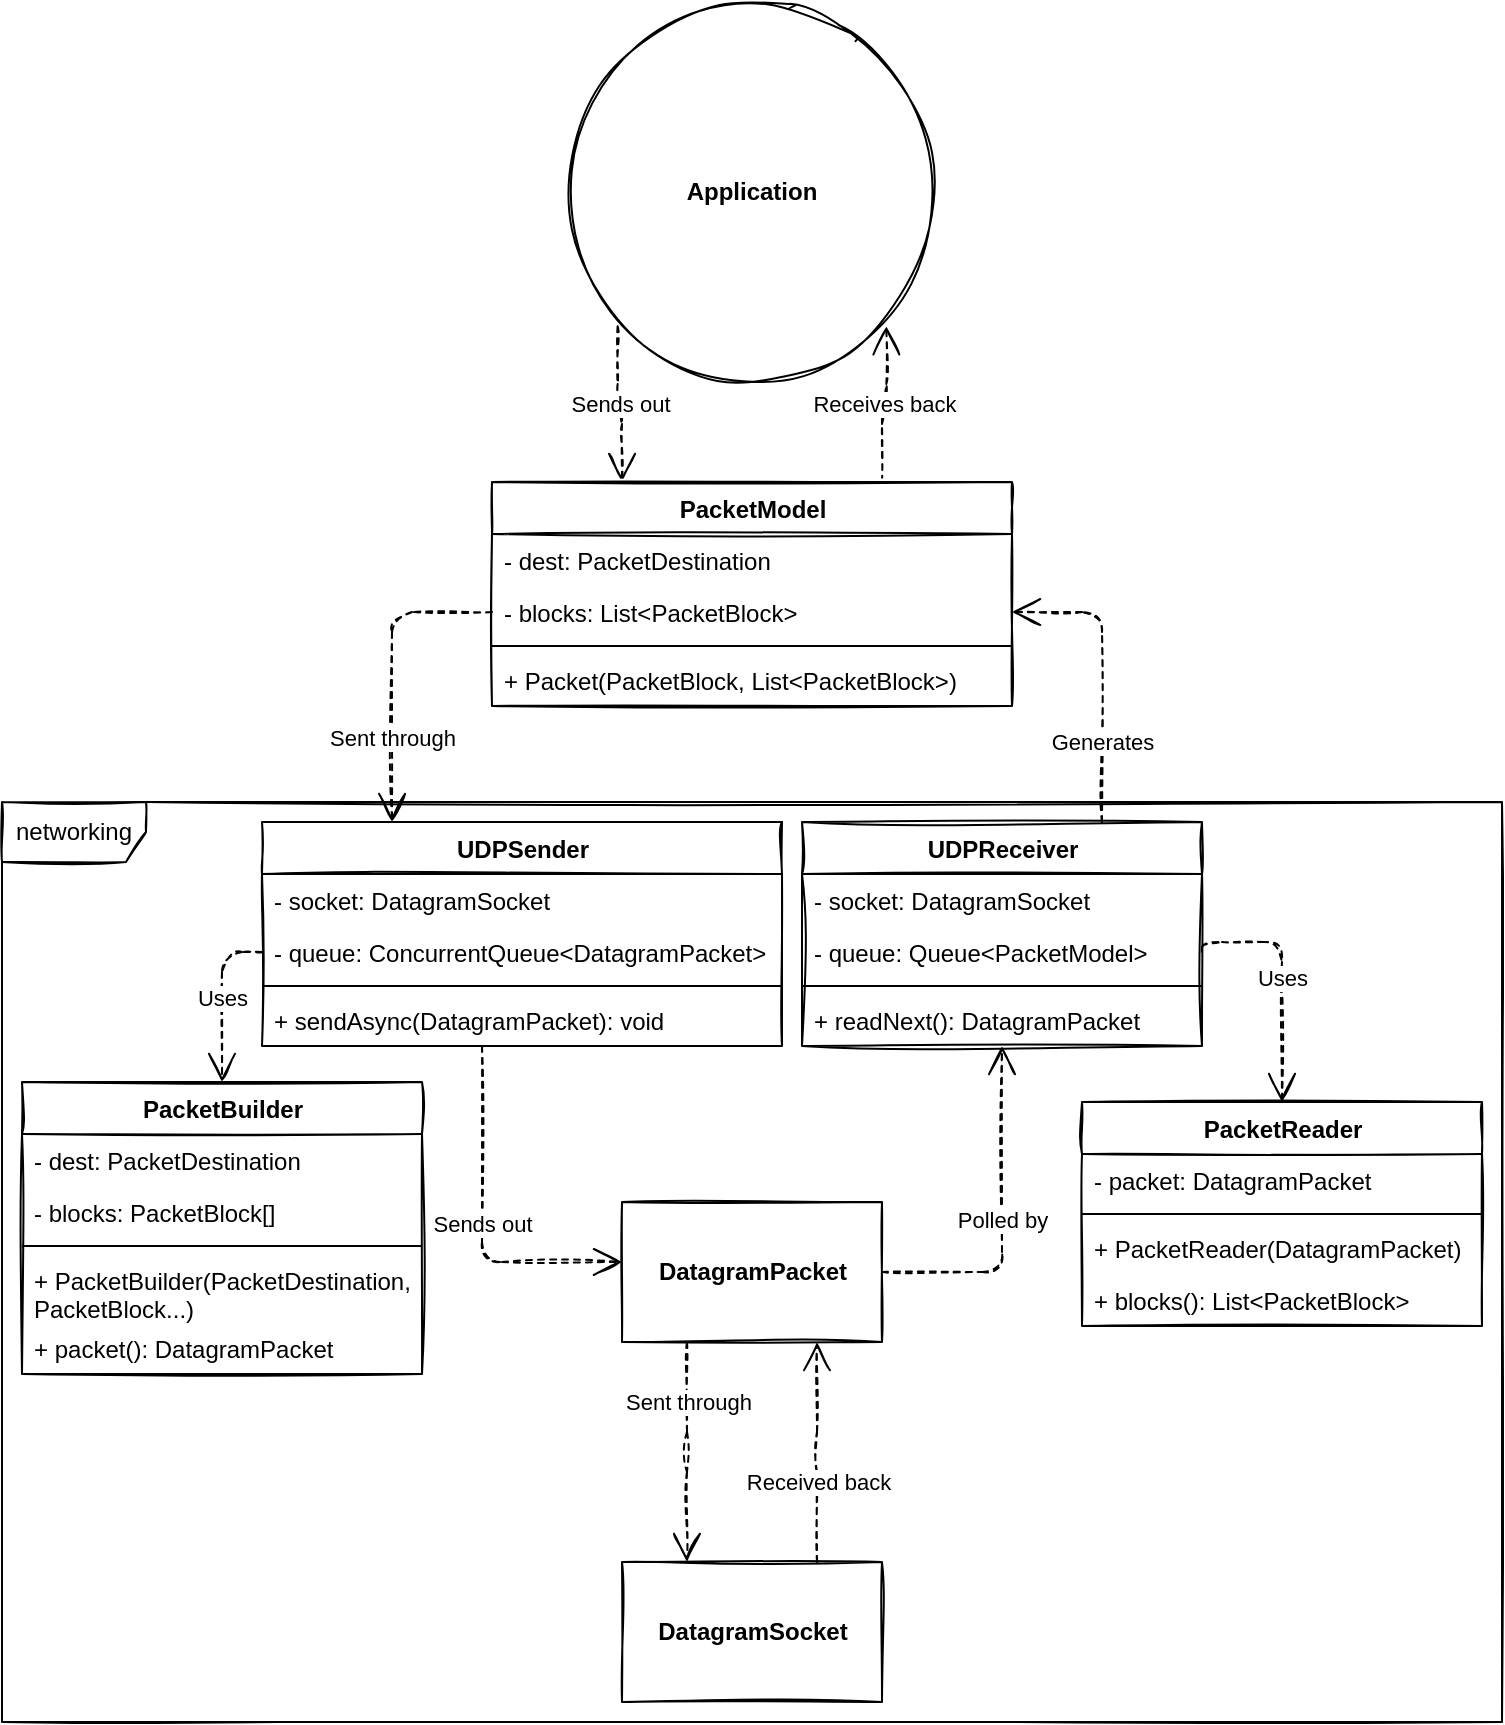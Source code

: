 <mxfile version="14.9.6" type="device"><diagram name="Page-1" id="c4acf3e9-155e-7222-9cf6-157b1a14988f"><mxGraphModel dx="1422" dy="822" grid="1" gridSize="10" guides="1" tooltips="1" connect="1" arrows="1" fold="1" page="1" pageScale="1" pageWidth="850" pageHeight="1100" background="none" math="0" shadow="0"><root><mxCell id="0"/><mxCell id="1" parent="0"/><mxCell id="DcWtnJUNhLNIta4OCDeY-62" value="networking" style="shape=umlFrame;whiteSpace=wrap;html=1;rounded=0;shadow=0;glass=0;sketch=1;width=72;" parent="1" vertex="1"><mxGeometry x="50" y="490" width="750" height="460" as="geometry"/></mxCell><mxCell id="DcWtnJUNhLNIta4OCDeY-9" value="&lt;span style=&quot;font-weight: 700&quot;&gt;DatagramPacket&lt;/span&gt;" style="html=1;sketch=1;" parent="1" vertex="1"><mxGeometry x="360" y="690" width="130" height="70" as="geometry"/></mxCell><mxCell id="DcWtnJUNhLNIta4OCDeY-10" value="UDPSender" style="swimlane;fontStyle=1;align=center;verticalAlign=top;childLayout=stackLayout;horizontal=1;startSize=26;horizontalStack=0;resizeParent=1;resizeParentMax=0;resizeLast=0;collapsible=1;marginBottom=0;rounded=0;shadow=0;sketch=1;strokeWidth=1;html=1;" parent="1" vertex="1"><mxGeometry x="180" y="500" width="260" height="112" as="geometry"/></mxCell><mxCell id="KtOKa-3WDmrdL7jQoP0G-1" value="- socket: DatagramSocket" style="text;strokeColor=none;fillColor=none;align=left;verticalAlign=top;spacingLeft=4;spacingRight=4;overflow=hidden;rotatable=0;points=[[0,0.5],[1,0.5]];portConstraint=eastwest;" vertex="1" parent="DcWtnJUNhLNIta4OCDeY-10"><mxGeometry y="26" width="260" height="26" as="geometry"/></mxCell><mxCell id="DcWtnJUNhLNIta4OCDeY-11" value="- queue: ConcurrentQueue&lt;DatagramPacket&gt;" style="text;strokeColor=none;fillColor=none;align=left;verticalAlign=top;spacingLeft=4;spacingRight=4;overflow=hidden;rotatable=0;points=[[0,0.5],[1,0.5]];portConstraint=eastwest;" parent="DcWtnJUNhLNIta4OCDeY-10" vertex="1"><mxGeometry y="52" width="260" height="26" as="geometry"/></mxCell><mxCell id="DcWtnJUNhLNIta4OCDeY-12" value="" style="line;strokeWidth=1;fillColor=none;align=left;verticalAlign=middle;spacingTop=-1;spacingLeft=3;spacingRight=3;rotatable=0;labelPosition=right;points=[];portConstraint=eastwest;" parent="DcWtnJUNhLNIta4OCDeY-10" vertex="1"><mxGeometry y="78" width="260" height="8" as="geometry"/></mxCell><mxCell id="DcWtnJUNhLNIta4OCDeY-13" value="+ sendAsync(DatagramPacket): void" style="text;strokeColor=none;fillColor=none;align=left;verticalAlign=top;spacingLeft=4;spacingRight=4;overflow=hidden;rotatable=0;points=[[0,0.5],[1,0.5]];portConstraint=eastwest;" parent="DcWtnJUNhLNIta4OCDeY-10" vertex="1"><mxGeometry y="86" width="260" height="26" as="geometry"/></mxCell><mxCell id="DcWtnJUNhLNIta4OCDeY-14" value="&lt;b&gt;DatagramSocket&lt;/b&gt;" style="html=1;sketch=1;" parent="1" vertex="1"><mxGeometry x="360" y="870" width="130" height="70" as="geometry"/></mxCell><mxCell id="DcWtnJUNhLNIta4OCDeY-15" value="UDPReceiver" style="swimlane;fontStyle=1;align=center;verticalAlign=top;childLayout=stackLayout;horizontal=1;startSize=26;horizontalStack=0;resizeParent=1;resizeParentMax=0;resizeLast=0;collapsible=1;marginBottom=0;rounded=0;shadow=0;sketch=1;strokeWidth=1;html=1;" parent="1" vertex="1"><mxGeometry x="450" y="500" width="200" height="112" as="geometry"/></mxCell><mxCell id="DcWtnJUNhLNIta4OCDeY-16" value="- socket: DatagramSocket" style="text;strokeColor=none;fillColor=none;align=left;verticalAlign=top;spacingLeft=4;spacingRight=4;overflow=hidden;rotatable=0;points=[[0,0.5],[1,0.5]];portConstraint=eastwest;" parent="DcWtnJUNhLNIta4OCDeY-15" vertex="1"><mxGeometry y="26" width="200" height="26" as="geometry"/></mxCell><mxCell id="KtOKa-3WDmrdL7jQoP0G-2" value="- queue: Queue&lt;PacketModel&gt;" style="text;strokeColor=none;fillColor=none;align=left;verticalAlign=top;spacingLeft=4;spacingRight=4;overflow=hidden;rotatable=0;points=[[0,0.5],[1,0.5]];portConstraint=eastwest;" vertex="1" parent="DcWtnJUNhLNIta4OCDeY-15"><mxGeometry y="52" width="200" height="26" as="geometry"/></mxCell><mxCell id="DcWtnJUNhLNIta4OCDeY-17" value="" style="line;strokeWidth=1;fillColor=none;align=left;verticalAlign=middle;spacingTop=-1;spacingLeft=3;spacingRight=3;rotatable=0;labelPosition=right;points=[];portConstraint=eastwest;" parent="DcWtnJUNhLNIta4OCDeY-15" vertex="1"><mxGeometry y="78" width="200" height="8" as="geometry"/></mxCell><mxCell id="DcWtnJUNhLNIta4OCDeY-18" value="+ readNext(): DatagramPacket" style="text;strokeColor=none;fillColor=none;align=left;verticalAlign=top;spacingLeft=4;spacingRight=4;overflow=hidden;rotatable=0;points=[[0,0.5],[1,0.5]];portConstraint=eastwest;" parent="DcWtnJUNhLNIta4OCDeY-15" vertex="1"><mxGeometry y="86" width="200" height="26" as="geometry"/></mxCell><mxCell id="DcWtnJUNhLNIta4OCDeY-22" value="PacketBuilder" style="swimlane;fontStyle=1;align=center;verticalAlign=top;childLayout=stackLayout;horizontal=1;startSize=26;horizontalStack=0;resizeParent=1;resizeParentMax=0;resizeLast=0;collapsible=1;marginBottom=0;rounded=0;shadow=0;sketch=1;strokeWidth=1;html=1;" parent="1" vertex="1"><mxGeometry x="60" y="630" width="200" height="146" as="geometry"/></mxCell><mxCell id="DcWtnJUNhLNIta4OCDeY-23" value="- dest: PacketDestination" style="text;strokeColor=none;fillColor=none;align=left;verticalAlign=top;spacingLeft=4;spacingRight=4;overflow=hidden;rotatable=0;points=[[0,0.5],[1,0.5]];portConstraint=eastwest;" parent="DcWtnJUNhLNIta4OCDeY-22" vertex="1"><mxGeometry y="26" width="200" height="26" as="geometry"/></mxCell><mxCell id="DcWtnJUNhLNIta4OCDeY-26" value="- blocks: PacketBlock[]" style="text;strokeColor=none;fillColor=none;align=left;verticalAlign=top;spacingLeft=4;spacingRight=4;overflow=hidden;rotatable=0;points=[[0,0.5],[1,0.5]];portConstraint=eastwest;" parent="DcWtnJUNhLNIta4OCDeY-22" vertex="1"><mxGeometry y="52" width="200" height="26" as="geometry"/></mxCell><mxCell id="DcWtnJUNhLNIta4OCDeY-24" value="" style="line;strokeWidth=1;fillColor=none;align=left;verticalAlign=middle;spacingTop=-1;spacingLeft=3;spacingRight=3;rotatable=0;labelPosition=right;points=[];portConstraint=eastwest;" parent="DcWtnJUNhLNIta4OCDeY-22" vertex="1"><mxGeometry y="78" width="200" height="8" as="geometry"/></mxCell><mxCell id="DcWtnJUNhLNIta4OCDeY-25" value="+ PacketBuilder(PacketDestination,&#10;PacketBlock...)" style="text;strokeColor=none;fillColor=none;align=left;verticalAlign=top;spacingLeft=4;spacingRight=4;overflow=hidden;rotatable=0;points=[[0,0.5],[1,0.5]];portConstraint=eastwest;" parent="DcWtnJUNhLNIta4OCDeY-22" vertex="1"><mxGeometry y="86" width="200" height="34" as="geometry"/></mxCell><mxCell id="DcWtnJUNhLNIta4OCDeY-27" value="+ packet(): DatagramPacket" style="text;strokeColor=none;fillColor=none;align=left;verticalAlign=top;spacingLeft=4;spacingRight=4;overflow=hidden;rotatable=0;points=[[0,0.5],[1,0.5]];portConstraint=eastwest;" parent="DcWtnJUNhLNIta4OCDeY-22" vertex="1"><mxGeometry y="120" width="200" height="26" as="geometry"/></mxCell><mxCell id="DcWtnJUNhLNIta4OCDeY-28" value="PacketReader" style="swimlane;fontStyle=1;align=center;verticalAlign=top;childLayout=stackLayout;horizontal=1;startSize=26;horizontalStack=0;resizeParent=1;resizeParentMax=0;resizeLast=0;collapsible=1;marginBottom=0;rounded=0;shadow=0;sketch=1;strokeWidth=1;html=1;" parent="1" vertex="1"><mxGeometry x="590" y="640" width="200" height="112" as="geometry"/></mxCell><mxCell id="DcWtnJUNhLNIta4OCDeY-30" value="- packet: DatagramPacket" style="text;strokeColor=none;fillColor=none;align=left;verticalAlign=top;spacingLeft=4;spacingRight=4;overflow=hidden;rotatable=0;points=[[0,0.5],[1,0.5]];portConstraint=eastwest;" parent="DcWtnJUNhLNIta4OCDeY-28" vertex="1"><mxGeometry y="26" width="200" height="26" as="geometry"/></mxCell><mxCell id="DcWtnJUNhLNIta4OCDeY-31" value="" style="line;strokeWidth=1;fillColor=none;align=left;verticalAlign=middle;spacingTop=-1;spacingLeft=3;spacingRight=3;rotatable=0;labelPosition=right;points=[];portConstraint=eastwest;" parent="DcWtnJUNhLNIta4OCDeY-28" vertex="1"><mxGeometry y="52" width="200" height="8" as="geometry"/></mxCell><mxCell id="DcWtnJUNhLNIta4OCDeY-32" value="+ PacketReader(DatagramPacket)" style="text;strokeColor=none;fillColor=none;align=left;verticalAlign=top;spacingLeft=4;spacingRight=4;overflow=hidden;rotatable=0;points=[[0,0.5],[1,0.5]];portConstraint=eastwest;" parent="DcWtnJUNhLNIta4OCDeY-28" vertex="1"><mxGeometry y="60" width="200" height="26" as="geometry"/></mxCell><mxCell id="DcWtnJUNhLNIta4OCDeY-33" value="+ blocks(): List&lt;PacketBlock&gt;" style="text;strokeColor=none;fillColor=none;align=left;verticalAlign=top;spacingLeft=4;spacingRight=4;overflow=hidden;rotatable=0;points=[[0,0.5],[1,0.5]];portConstraint=eastwest;" parent="DcWtnJUNhLNIta4OCDeY-28" vertex="1"><mxGeometry y="86" width="200" height="26" as="geometry"/></mxCell><mxCell id="DcWtnJUNhLNIta4OCDeY-38" value="&lt;b&gt;Application&lt;/b&gt;" style="ellipse;whiteSpace=wrap;html=1;aspect=fixed;sketch=1;" parent="1" vertex="1"><mxGeometry x="330" y="90" width="190" height="190" as="geometry"/></mxCell><mxCell id="DcWtnJUNhLNIta4OCDeY-43" value="Sends out" style="endArrow=open;endSize=12;dashed=1;html=1;exitX=0;exitY=1;exitDx=0;exitDy=0;sketch=1;edgeStyle=elbowEdgeStyle;elbow=vertical;entryX=0.25;entryY=0;entryDx=0;entryDy=0;" parent="1" source="DcWtnJUNhLNIta4OCDeY-38" target="DcWtnJUNhLNIta4OCDeY-51" edge="1"><mxGeometry width="160" relative="1" as="geometry"><mxPoint x="110" y="220" as="sourcePoint"/><mxPoint x="367.5" y="330" as="targetPoint"/></mxGeometry></mxCell><mxCell id="DcWtnJUNhLNIta4OCDeY-44" value="Receives back" style="endArrow=open;endSize=12;dashed=1;html=1;exitX=0.75;exitY=0;exitDx=0;exitDy=0;sketch=1;edgeStyle=elbowEdgeStyle;elbow=vertical;entryX=1;entryY=1;entryDx=0;entryDy=0;" parent="1" source="DcWtnJUNhLNIta4OCDeY-51" target="DcWtnJUNhLNIta4OCDeY-38" edge="1"><mxGeometry width="160" relative="1" as="geometry"><mxPoint x="502.5" y="330" as="sourcePoint"/><mxPoint x="580" y="350" as="targetPoint"/></mxGeometry></mxCell><mxCell id="DcWtnJUNhLNIta4OCDeY-46" value="Sent through" style="endArrow=open;endSize=12;dashed=1;html=1;exitX=0.25;exitY=1;exitDx=0;exitDy=0;sketch=1;edgeStyle=elbowEdgeStyle;elbow=vertical;entryX=0.25;entryY=0;entryDx=0;entryDy=0;" parent="1" source="DcWtnJUNhLNIta4OCDeY-9" target="DcWtnJUNhLNIta4OCDeY-14" edge="1"><mxGeometry x="-0.455" width="160" relative="1" as="geometry"><mxPoint x="50" y="820" as="sourcePoint"/><mxPoint x="50" y="740" as="targetPoint"/><mxPoint as="offset"/></mxGeometry></mxCell><mxCell id="DcWtnJUNhLNIta4OCDeY-48" value="Received back" style="endArrow=open;endSize=12;dashed=1;html=1;exitX=0.75;exitY=0;exitDx=0;exitDy=0;sketch=1;edgeStyle=elbowEdgeStyle;elbow=vertical;entryX=0.75;entryY=1;entryDx=0;entryDy=0;" parent="1" source="DcWtnJUNhLNIta4OCDeY-14" target="DcWtnJUNhLNIta4OCDeY-9" edge="1"><mxGeometry x="-0.273" width="160" relative="1" as="geometry"><mxPoint x="620" y="760" as="sourcePoint"/><mxPoint x="620" y="680" as="targetPoint"/><mxPoint as="offset"/></mxGeometry></mxCell><mxCell id="DcWtnJUNhLNIta4OCDeY-49" value="Polled by" style="endArrow=open;endSize=12;dashed=1;html=1;sketch=1;edgeStyle=elbowEdgeStyle;elbow=vertical;exitX=1;exitY=0.5;exitDx=0;exitDy=0;" parent="1" source="DcWtnJUNhLNIta4OCDeY-9" target="DcWtnJUNhLNIta4OCDeY-15" edge="1"><mxGeometry width="160" relative="1" as="geometry"><mxPoint x="560" y="790" as="sourcePoint"/><mxPoint x="560" y="710" as="targetPoint"/><Array as="points"><mxPoint x="550" y="725"/></Array></mxGeometry></mxCell><mxCell id="DcWtnJUNhLNIta4OCDeY-50" value="Sends out" style="endArrow=open;endSize=12;dashed=1;html=1;sketch=1;edgeStyle=elbowEdgeStyle;elbow=vertical;" parent="1" source="DcWtnJUNhLNIta4OCDeY-10" target="DcWtnJUNhLNIta4OCDeY-9" edge="1"><mxGeometry width="160" relative="1" as="geometry"><mxPoint x="70" y="700" as="sourcePoint"/><mxPoint x="70" y="620" as="targetPoint"/><Array as="points"><mxPoint x="290" y="720"/></Array></mxGeometry></mxCell><mxCell id="DcWtnJUNhLNIta4OCDeY-51" value="PacketModel" style="swimlane;fontStyle=1;align=center;verticalAlign=top;childLayout=stackLayout;horizontal=1;startSize=26;horizontalStack=0;resizeParent=1;resizeParentMax=0;resizeLast=0;collapsible=1;marginBottom=0;rounded=0;shadow=0;sketch=1;strokeWidth=1;glass=0;html=1;" parent="1" vertex="1"><mxGeometry x="295" y="330" width="260" height="112" as="geometry"/></mxCell><mxCell id="DcWtnJUNhLNIta4OCDeY-52" value="- dest: PacketDestination" style="text;strokeColor=none;fillColor=none;align=left;verticalAlign=top;spacingLeft=4;spacingRight=4;overflow=hidden;rotatable=0;points=[[0,0.5],[1,0.5]];portConstraint=eastwest;" parent="DcWtnJUNhLNIta4OCDeY-51" vertex="1"><mxGeometry y="26" width="260" height="26" as="geometry"/></mxCell><mxCell id="DcWtnJUNhLNIta4OCDeY-54" value="- blocks: List&lt;PacketBlock&gt;" style="text;strokeColor=none;fillColor=none;align=left;verticalAlign=top;spacingLeft=4;spacingRight=4;overflow=hidden;rotatable=0;points=[[0,0.5],[1,0.5]];portConstraint=eastwest;" parent="DcWtnJUNhLNIta4OCDeY-51" vertex="1"><mxGeometry y="52" width="260" height="26" as="geometry"/></mxCell><mxCell id="DcWtnJUNhLNIta4OCDeY-55" value="" style="line;strokeWidth=1;fillColor=none;align=left;verticalAlign=middle;spacingTop=-1;spacingLeft=3;spacingRight=3;rotatable=0;labelPosition=right;points=[];portConstraint=eastwest;" parent="DcWtnJUNhLNIta4OCDeY-51" vertex="1"><mxGeometry y="78" width="260" height="8" as="geometry"/></mxCell><mxCell id="DcWtnJUNhLNIta4OCDeY-56" value="+ Packet(PacketBlock, List&lt;PacketBlock&gt;)" style="text;strokeColor=none;fillColor=none;align=left;verticalAlign=top;spacingLeft=4;spacingRight=4;overflow=hidden;rotatable=0;points=[[0,0.5],[1,0.5]];portConstraint=eastwest;" parent="DcWtnJUNhLNIta4OCDeY-51" vertex="1"><mxGeometry y="86" width="260" height="26" as="geometry"/></mxCell><mxCell id="DcWtnJUNhLNIta4OCDeY-58" value="Uses" style="endArrow=open;endSize=12;dashed=1;html=1;exitX=0;exitY=0.5;exitDx=0;exitDy=0;sketch=1;edgeStyle=elbowEdgeStyle;elbow=vertical;entryX=0.5;entryY=0;entryDx=0;entryDy=0;" parent="1" source="DcWtnJUNhLNIta4OCDeY-11" target="DcWtnJUNhLNIta4OCDeY-22" edge="1"><mxGeometry width="160" relative="1" as="geometry"><mxPoint x="60" y="500" as="sourcePoint"/><mxPoint x="60" y="420" as="targetPoint"/><Array as="points"><mxPoint x="140" y="565"/><mxPoint x="160" y="539"/></Array></mxGeometry></mxCell><mxCell id="DcWtnJUNhLNIta4OCDeY-59" value="Uses" style="endArrow=open;endSize=12;dashed=1;html=1;exitX=1;exitY=0.5;exitDx=0;exitDy=0;sketch=1;edgeStyle=elbowEdgeStyle;elbow=vertical;entryX=0.5;entryY=0;entryDx=0;entryDy=0;" parent="1" target="DcWtnJUNhLNIta4OCDeY-28" edge="1" source="KtOKa-3WDmrdL7jQoP0G-2"><mxGeometry width="160" relative="1" as="geometry"><mxPoint x="651" y="539" as="sourcePoint"/><mxPoint x="721" y="640" as="targetPoint"/><Array as="points"><mxPoint x="690" y="560"/></Array></mxGeometry></mxCell><mxCell id="DcWtnJUNhLNIta4OCDeY-60" value="Generates" style="endArrow=open;endSize=12;dashed=1;html=1;exitX=0.75;exitY=0;exitDx=0;exitDy=0;sketch=1;edgeStyle=elbowEdgeStyle;entryX=1;entryY=0.5;entryDx=0;entryDy=0;" parent="1" source="DcWtnJUNhLNIta4OCDeY-15" target="DcWtnJUNhLNIta4OCDeY-54" edge="1"><mxGeometry x="-0.467" width="160" relative="1" as="geometry"><mxPoint x="600" y="500" as="sourcePoint"/><mxPoint x="600" y="420" as="targetPoint"/><Array as="points"><mxPoint x="600" y="480"/></Array><mxPoint as="offset"/></mxGeometry></mxCell><mxCell id="DcWtnJUNhLNIta4OCDeY-61" value="Sent through" style="endArrow=open;endSize=12;dashed=1;html=1;sketch=1;edgeStyle=elbowEdgeStyle;elbow=vertical;entryX=0.25;entryY=0;entryDx=0;entryDy=0;exitX=0;exitY=0.5;exitDx=0;exitDy=0;" parent="1" source="DcWtnJUNhLNIta4OCDeY-54" target="DcWtnJUNhLNIta4OCDeY-10" edge="1"><mxGeometry x="0.467" width="160" relative="1" as="geometry"><mxPoint x="140" y="470" as="sourcePoint"/><mxPoint x="140" y="390" as="targetPoint"/><Array as="points"><mxPoint x="270" y="395"/></Array><mxPoint as="offset"/></mxGeometry></mxCell></root></mxGraphModel></diagram></mxfile>
